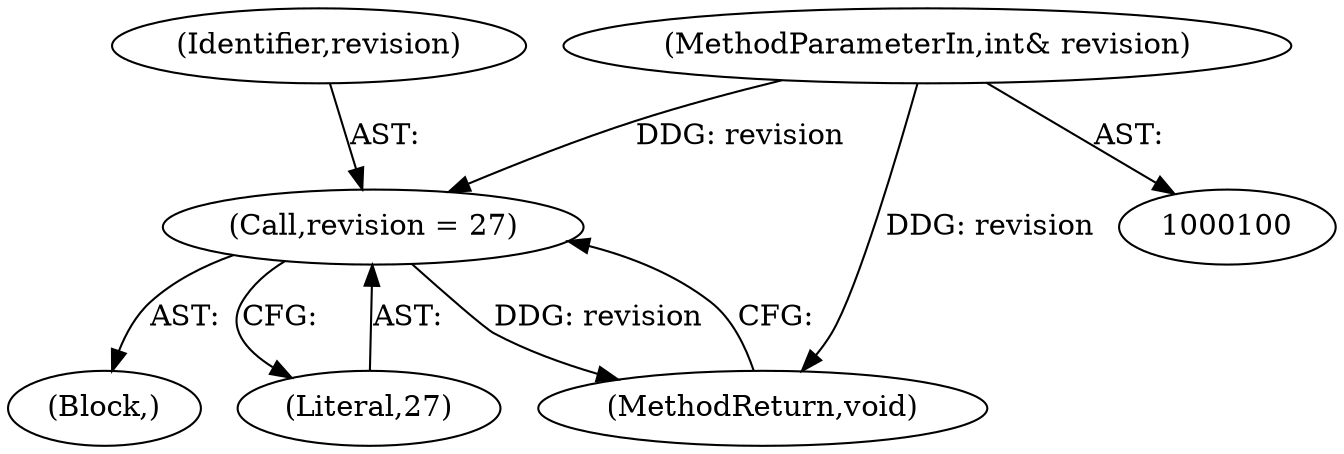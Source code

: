 digraph "1_Android_04839626ed859623901ebd3a5fd483982186b59d_141@del" {
"1000115" [label="(Call,revision = 27)"];
"1000104" [label="(MethodParameterIn,int& revision)"];
"1000115" [label="(Call,revision = 27)"];
"1000105" [label="(Block,)"];
"1000117" [label="(Literal,27)"];
"1000118" [label="(MethodReturn,void)"];
"1000104" [label="(MethodParameterIn,int& revision)"];
"1000116" [label="(Identifier,revision)"];
"1000115" -> "1000105"  [label="AST: "];
"1000115" -> "1000117"  [label="CFG: "];
"1000116" -> "1000115"  [label="AST: "];
"1000117" -> "1000115"  [label="AST: "];
"1000118" -> "1000115"  [label="CFG: "];
"1000115" -> "1000118"  [label="DDG: revision"];
"1000104" -> "1000115"  [label="DDG: revision"];
"1000104" -> "1000100"  [label="AST: "];
"1000104" -> "1000118"  [label="DDG: revision"];
}
